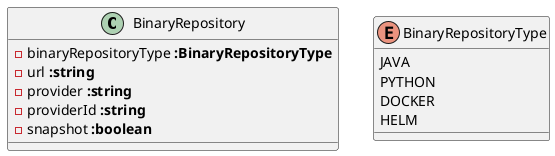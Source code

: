 @startuml

class  BinaryRepository {
     - binaryRepositoryType <b>:BinaryRepositoryType</b>
     - url <b>:string</b>
     - provider <b>:string</b>
     - providerId <b>:string</b>
     - snapshot <b>:boolean</b>
}

enum  BinaryRepositoryType {
     JAVA
     PYTHON
     DOCKER
     HELM
}

@enduml